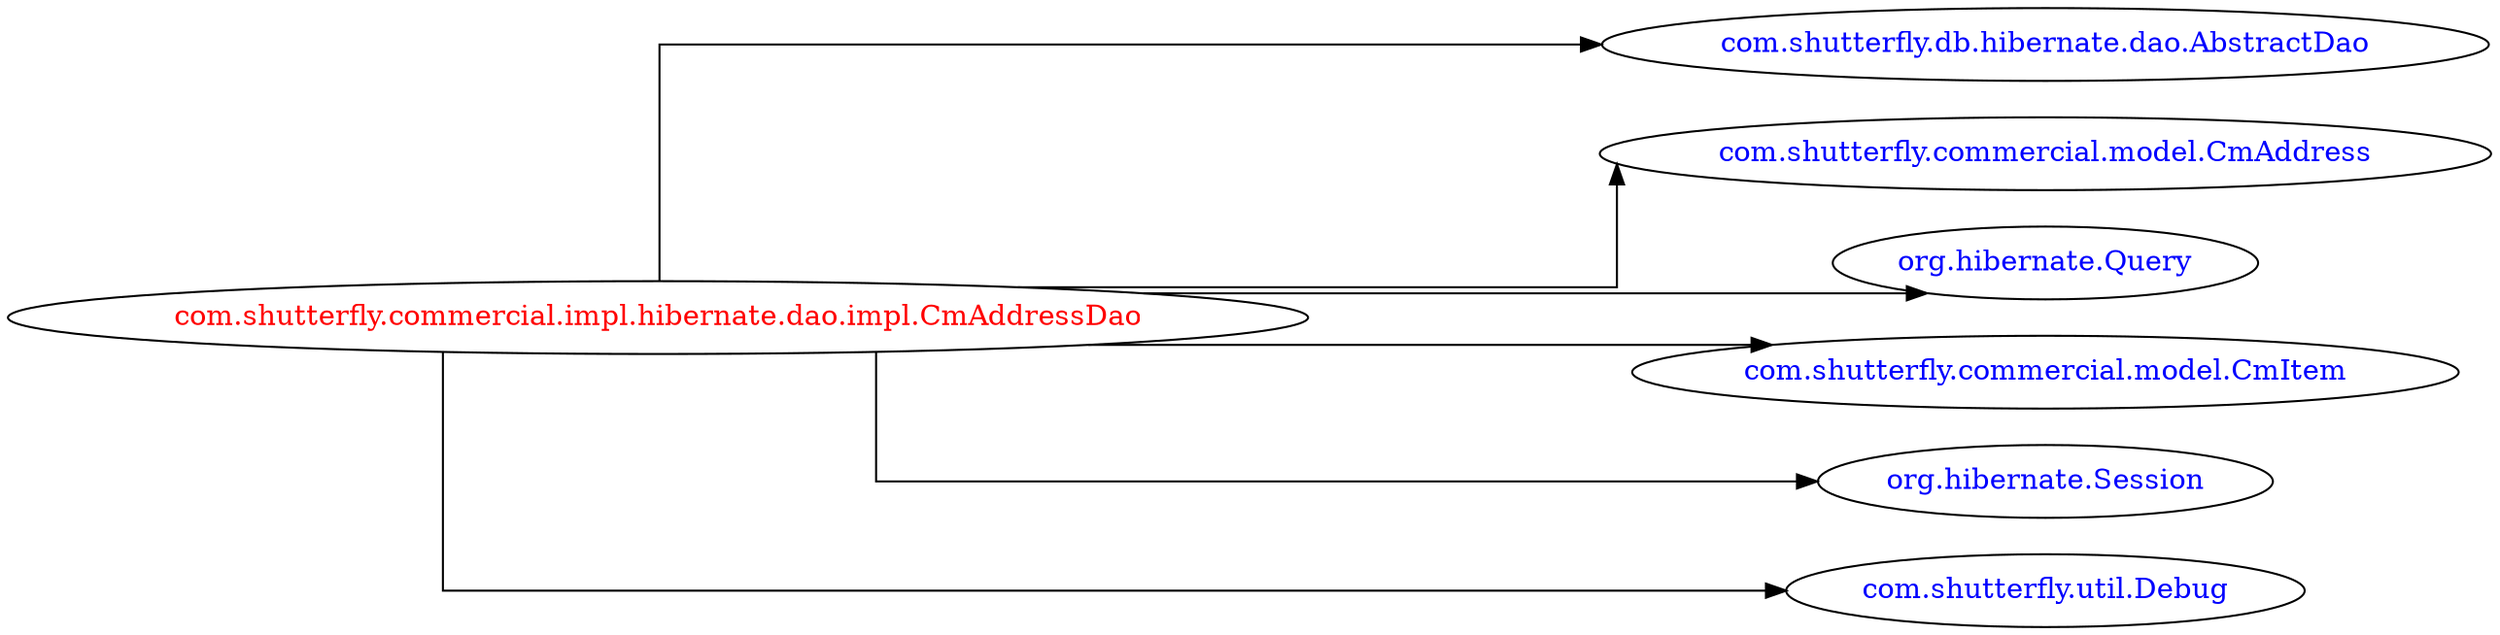 digraph dependencyGraph {
 concentrate=true;
 ranksep="2.0";
 rankdir="LR"; 
 splines="ortho";
"com.shutterfly.commercial.impl.hibernate.dao.impl.CmAddressDao" [fontcolor="red"];
"com.shutterfly.db.hibernate.dao.AbstractDao" [ fontcolor="blue" ];
"com.shutterfly.commercial.impl.hibernate.dao.impl.CmAddressDao"->"com.shutterfly.db.hibernate.dao.AbstractDao";
"com.shutterfly.commercial.model.CmAddress" [ fontcolor="blue" ];
"com.shutterfly.commercial.impl.hibernate.dao.impl.CmAddressDao"->"com.shutterfly.commercial.model.CmAddress";
"org.hibernate.Query" [ fontcolor="blue" ];
"com.shutterfly.commercial.impl.hibernate.dao.impl.CmAddressDao"->"org.hibernate.Query";
"com.shutterfly.commercial.model.CmItem" [ fontcolor="blue" ];
"com.shutterfly.commercial.impl.hibernate.dao.impl.CmAddressDao"->"com.shutterfly.commercial.model.CmItem";
"org.hibernate.Session" [ fontcolor="blue" ];
"com.shutterfly.commercial.impl.hibernate.dao.impl.CmAddressDao"->"org.hibernate.Session";
"com.shutterfly.util.Debug" [ fontcolor="blue" ];
"com.shutterfly.commercial.impl.hibernate.dao.impl.CmAddressDao"->"com.shutterfly.util.Debug";
}